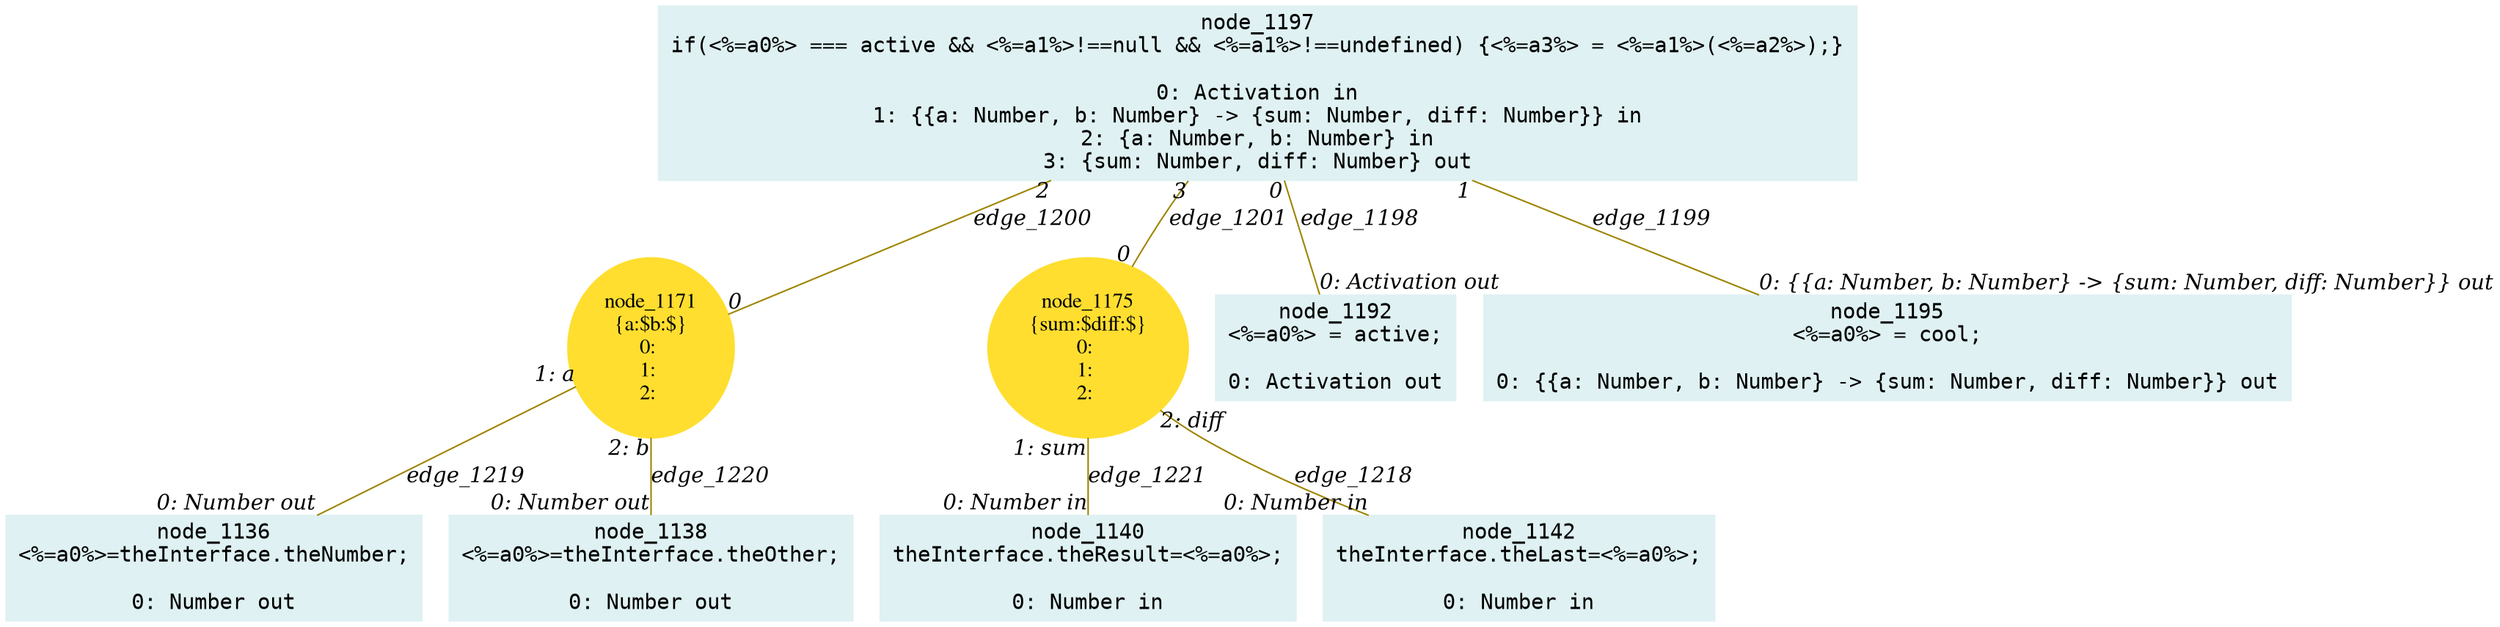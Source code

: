 digraph g{node_1136 [shape="box", style="filled", color="#dff1f2", fontname="Courier", label="node_1136
<%=a0%>=theInterface.theNumber;

0: Number out" ]
node_1138 [shape="box", style="filled", color="#dff1f2", fontname="Courier", label="node_1138
<%=a0%>=theInterface.theOther;

0: Number out" ]
node_1140 [shape="box", style="filled", color="#dff1f2", fontname="Courier", label="node_1140
theInterface.theResult=<%=a0%>;

0: Number in" ]
node_1142 [shape="box", style="filled", color="#dff1f2", fontname="Courier", label="node_1142
theInterface.theLast=<%=a0%>;

0: Number in" ]
node_1171 [shape="ellipse", style="filled", color="#ffde2f", fontname="Times", label="node_1171
{a:$b:$}
0: 
1: 
2: " ]
node_1175 [shape="ellipse", style="filled", color="#ffde2f", fontname="Times", label="node_1175
{sum:$diff:$}
0: 
1: 
2: " ]
node_1192 [shape="box", style="filled", color="#dff1f2", fontname="Courier", label="node_1192
<%=a0%> = active;

0: Activation out" ]
node_1195 [shape="box", style="filled", color="#dff1f2", fontname="Courier", label="node_1195
<%=a0%> = cool;

0: {{a: Number, b: Number} -> {sum: Number, diff: Number}} out" ]
node_1197 [shape="box", style="filled", color="#dff1f2", fontname="Courier", label="node_1197
if(<%=a0%> === active && <%=a1%>!==null && <%=a1%>!==undefined) {<%=a3%> = <%=a1%>(<%=a2%>);}

0: Activation in
1: {{a: Number, b: Number} -> {sum: Number, diff: Number}} in
2: {a: Number, b: Number} in
3: {sum: Number, diff: Number} out" ]
node_1197 -> node_1192 [dir=none, arrowHead=none, fontname="Times-Italic", arrowsize=1, color="#9d8400", label="edge_1198",  headlabel="0: Activation out", taillabel="0" ]
node_1197 -> node_1195 [dir=none, arrowHead=none, fontname="Times-Italic", arrowsize=1, color="#9d8400", label="edge_1199",  headlabel="0: {{a: Number, b: Number} -> {sum: Number, diff: Number}} out", taillabel="1" ]
node_1197 -> node_1171 [dir=none, arrowHead=none, fontname="Times-Italic", arrowsize=1, color="#9d8400", label="edge_1200",  headlabel="0", taillabel="2" ]
node_1197 -> node_1175 [dir=none, arrowHead=none, fontname="Times-Italic", arrowsize=1, color="#9d8400", label="edge_1201",  headlabel="0", taillabel="3" ]
node_1175 -> node_1142 [dir=none, arrowHead=none, fontname="Times-Italic", arrowsize=1, color="#9d8400", label="edge_1218",  headlabel="0: Number in", taillabel="2: diff" ]
node_1171 -> node_1136 [dir=none, arrowHead=none, fontname="Times-Italic", arrowsize=1, color="#9d8400", label="edge_1219",  headlabel="0: Number out", taillabel="1: a" ]
node_1171 -> node_1138 [dir=none, arrowHead=none, fontname="Times-Italic", arrowsize=1, color="#9d8400", label="edge_1220",  headlabel="0: Number out", taillabel="2: b" ]
node_1175 -> node_1140 [dir=none, arrowHead=none, fontname="Times-Italic", arrowsize=1, color="#9d8400", label="edge_1221",  headlabel="0: Number in", taillabel="1: sum" ]
}